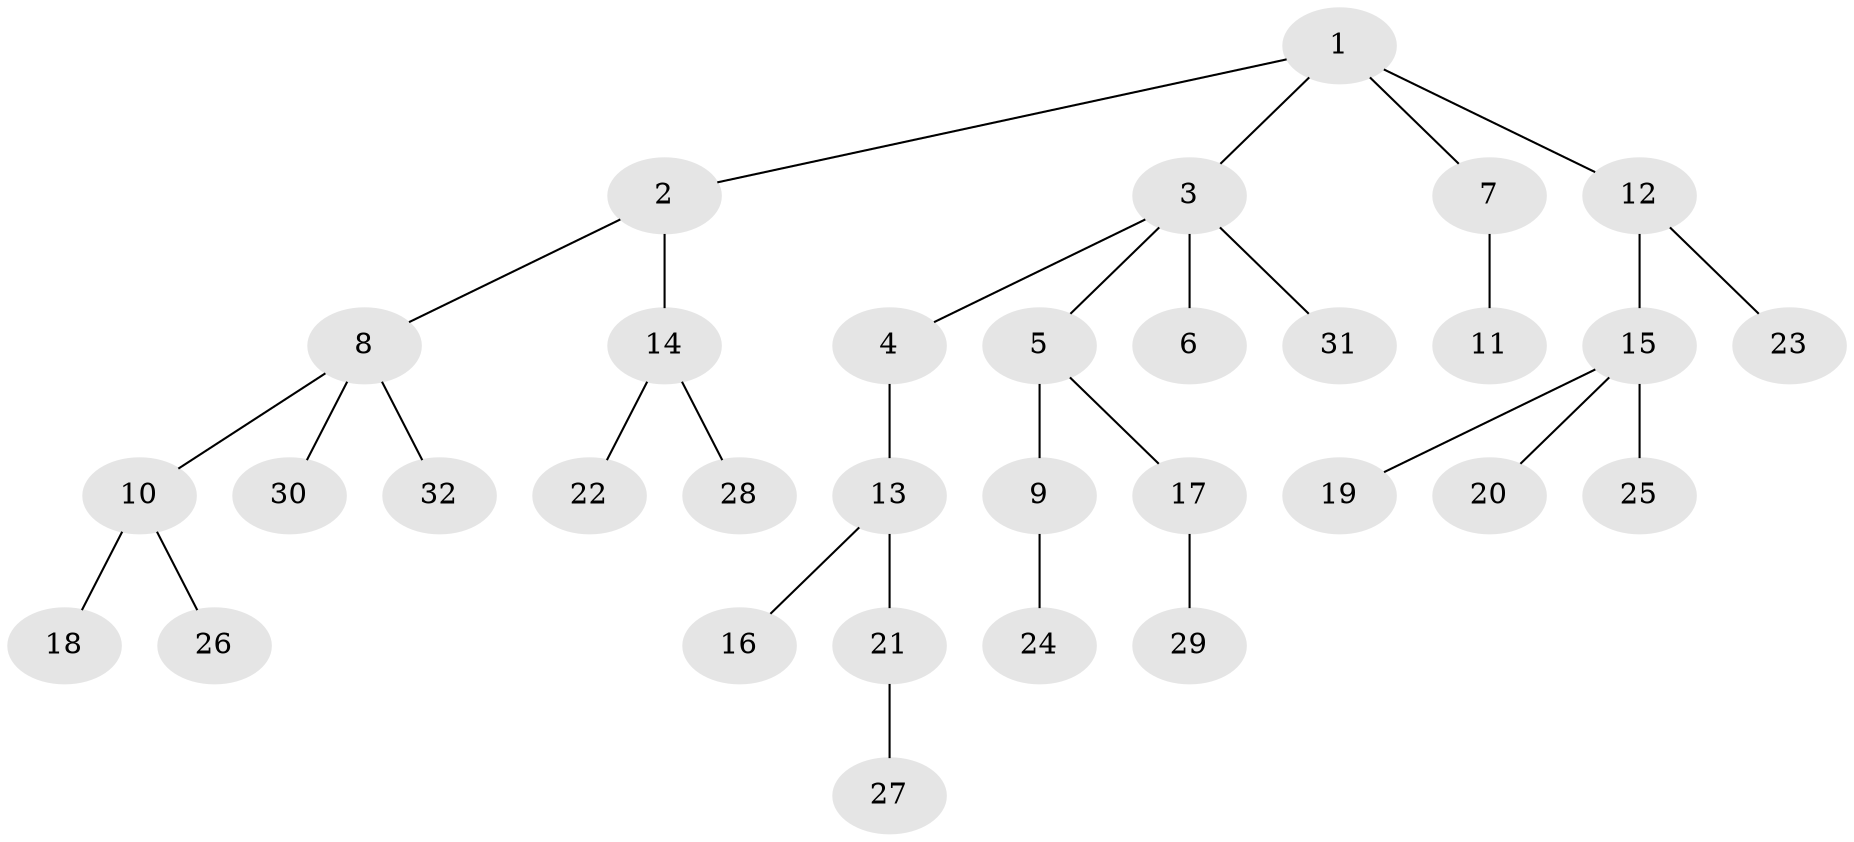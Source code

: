// original degree distribution, {5: 0.07547169811320754, 4: 0.05660377358490566, 3: 0.12264150943396226, 1: 0.5188679245283019, 6: 0.009433962264150943, 2: 0.2169811320754717}
// Generated by graph-tools (version 1.1) at 2025/51/03/04/25 22:51:54]
// undirected, 32 vertices, 31 edges
graph export_dot {
  node [color=gray90,style=filled];
  1;
  2;
  3;
  4;
  5;
  6;
  7;
  8;
  9;
  10;
  11;
  12;
  13;
  14;
  15;
  16;
  17;
  18;
  19;
  20;
  21;
  22;
  23;
  24;
  25;
  26;
  27;
  28;
  29;
  30;
  31;
  32;
  1 -- 2 [weight=1.0];
  1 -- 3 [weight=1.0];
  1 -- 7 [weight=1.0];
  1 -- 12 [weight=1.0];
  2 -- 8 [weight=1.0];
  2 -- 14 [weight=2.0];
  3 -- 4 [weight=1.0];
  3 -- 5 [weight=1.0];
  3 -- 6 [weight=4.0];
  3 -- 31 [weight=1.0];
  4 -- 13 [weight=1.0];
  5 -- 9 [weight=2.0];
  5 -- 17 [weight=1.0];
  7 -- 11 [weight=3.0];
  8 -- 10 [weight=1.0];
  8 -- 30 [weight=1.0];
  8 -- 32 [weight=1.0];
  9 -- 24 [weight=1.0];
  10 -- 18 [weight=1.0];
  10 -- 26 [weight=1.0];
  12 -- 15 [weight=1.0];
  12 -- 23 [weight=1.0];
  13 -- 16 [weight=1.0];
  13 -- 21 [weight=1.0];
  14 -- 22 [weight=2.0];
  14 -- 28 [weight=2.0];
  15 -- 19 [weight=1.0];
  15 -- 20 [weight=1.0];
  15 -- 25 [weight=3.0];
  17 -- 29 [weight=1.0];
  21 -- 27 [weight=1.0];
}
